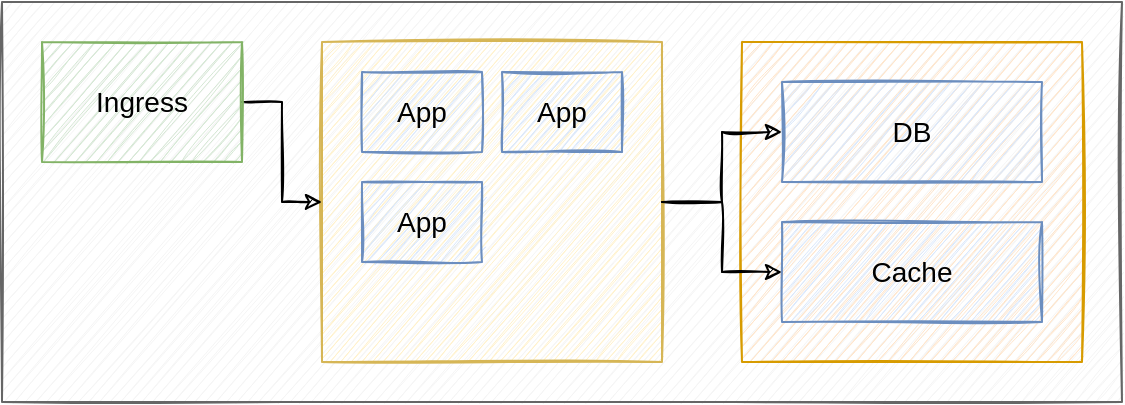 <mxfile version="13.6.2" type="device"><diagram id="o0BGnKrnKrzPZ5H-GzXi" name="Page-1"><mxGraphModel dx="1106" dy="900" grid="1" gridSize="10" guides="1" tooltips="1" connect="1" arrows="1" fold="1" page="1" pageScale="1" pageWidth="1920" pageHeight="1200" math="0" shadow="0" extFonts="Roboto^https://fonts.googleapis.com/css?family=Roboto"><root><mxCell id="0"/><mxCell id="1" parent="0"/><mxCell id="lQYvC-q7lJCswLhTTW2J-1" value="" style="rounded=0;whiteSpace=wrap;html=1;fillColor=#f5f5f5;strokeColor=#666666;sketch=1;fontColor=#333333;" parent="1" vertex="1"><mxGeometry x="40" y="40" width="560" height="200" as="geometry"/></mxCell><mxCell id="lQYvC-q7lJCswLhTTW2J-2" value="" style="rounded=0;whiteSpace=wrap;html=1;fillColor=#fff2cc;strokeColor=#d6b656;fontFamily=Roboto;FType=g;sketch=1;" parent="1" vertex="1"><mxGeometry x="200" y="60" width="170" height="160" as="geometry"/></mxCell><mxCell id="x01UJDyIFqhcsVlHRt7O-1" style="edgeStyle=orthogonalEdgeStyle;rounded=0;orthogonalLoop=1;jettySize=auto;html=1;entryX=0;entryY=0.5;entryDx=0;entryDy=0;fontFamily=Helvetica;sketch=1;" edge="1" parent="1" source="lQYvC-q7lJCswLhTTW2J-4" target="lQYvC-q7lJCswLhTTW2J-2"><mxGeometry relative="1" as="geometry"/></mxCell><mxCell id="lQYvC-q7lJCswLhTTW2J-4" value="Ingress" style="rounded=0;whiteSpace=wrap;html=1;fillColor=#d5e8d4;strokeColor=#82b366;fontFamily=Helvetica;fontSize=14;sketch=1;" parent="1" vertex="1"><mxGeometry x="60" y="60" width="100" height="60" as="geometry"/></mxCell><mxCell id="lQYvC-q7lJCswLhTTW2J-5" value="" style="rounded=0;whiteSpace=wrap;html=1;fillColor=#ffe6cc;strokeColor=#d79b00;sketch=1;" parent="1" vertex="1"><mxGeometry x="410" y="60" width="170" height="160" as="geometry"/></mxCell><mxCell id="lQYvC-q7lJCswLhTTW2J-8" value="App" style="rounded=0;whiteSpace=wrap;html=1;fontFamily=Helvetica;fontSize=14;fillColor=#dae8fc;strokeColor=#6c8ebf;sketch=1;" parent="1" vertex="1"><mxGeometry x="220" y="75" width="60" height="40" as="geometry"/></mxCell><mxCell id="lQYvC-q7lJCswLhTTW2J-9" value="App" style="rounded=0;whiteSpace=wrap;html=1;fontFamily=Helvetica;fontSize=14;fillColor=#dae8fc;strokeColor=#6c8ebf;sketch=1;" parent="1" vertex="1"><mxGeometry x="220" y="130" width="60" height="40" as="geometry"/></mxCell><mxCell id="lQYvC-q7lJCswLhTTW2J-10" value="App" style="rounded=0;whiteSpace=wrap;html=1;fontFamily=Helvetica;fontSize=14;fillColor=#dae8fc;strokeColor=#6c8ebf;sketch=1;" parent="1" vertex="1"><mxGeometry x="290" y="75" width="60" height="40" as="geometry"/></mxCell><mxCell id="x01UJDyIFqhcsVlHRt7O-2" value="DB" style="rounded=0;whiteSpace=wrap;html=1;fontFamily=Helvetica;fontSize=14;fillColor=#dae8fc;strokeColor=#6c8ebf;sketch=1;" vertex="1" parent="1"><mxGeometry x="430" y="80" width="130" height="50" as="geometry"/></mxCell><mxCell id="x01UJDyIFqhcsVlHRt7O-3" value="Cache" style="rounded=0;whiteSpace=wrap;html=1;fontFamily=Helvetica;fontSize=14;fillColor=#dae8fc;strokeColor=#6c8ebf;sketch=1;" vertex="1" parent="1"><mxGeometry x="430" y="150" width="130" height="50" as="geometry"/></mxCell><mxCell id="x01UJDyIFqhcsVlHRt7O-4" style="edgeStyle=orthogonalEdgeStyle;rounded=0;sketch=1;orthogonalLoop=1;jettySize=auto;html=1;exitX=1;exitY=0.5;exitDx=0;exitDy=0;fontFamily=Helvetica;" edge="1" parent="1" source="lQYvC-q7lJCswLhTTW2J-2" target="x01UJDyIFqhcsVlHRt7O-2"><mxGeometry relative="1" as="geometry"/></mxCell><mxCell id="x01UJDyIFqhcsVlHRt7O-5" style="edgeStyle=orthogonalEdgeStyle;rounded=0;sketch=1;orthogonalLoop=1;jettySize=auto;html=1;entryX=0;entryY=0.5;entryDx=0;entryDy=0;fontFamily=Helvetica;" edge="1" parent="1" source="lQYvC-q7lJCswLhTTW2J-2" target="x01UJDyIFqhcsVlHRt7O-3"><mxGeometry relative="1" as="geometry"/></mxCell></root></mxGraphModel></diagram></mxfile>